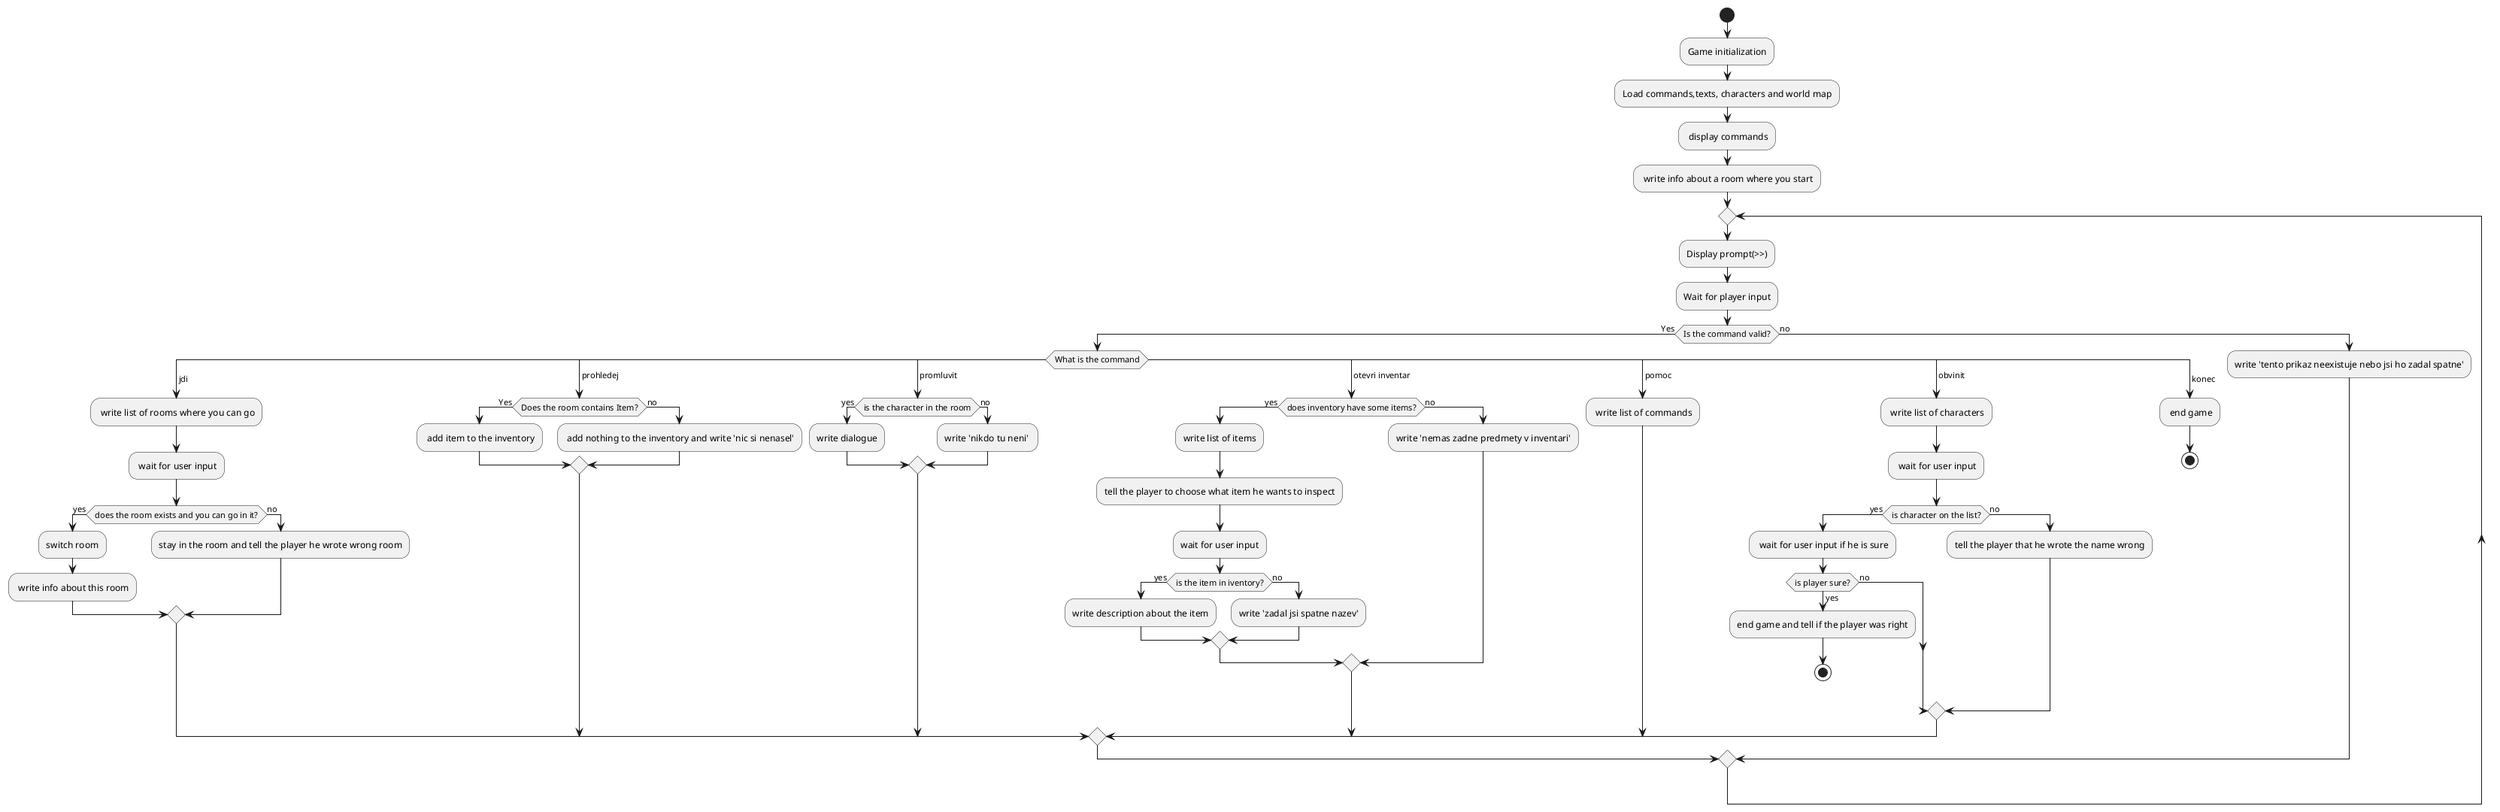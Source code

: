 @startuml
start
:Game initialization;
:Load commands,texts, characters and world map;
: display commands;
: write info about a room where you start;

repeat

  :Display prompt(>>);
  :Wait for player input;
   if (Is the command valid?) then (Yes)
   switch (What is the command)
               case ( jdi)
                   : write list of rooms where you can go;
                   : wait for user input;
                   if (does the room exists and you can go in it?) is (yes) then
                     :switch room;
                     : write info about this room;
                   else (no)
                     :stay in the room and tell the player he wrote wrong room;
                   endif
               case ( prohledej)
                    if (Does the room contains Item?) is (Yes) then
                       : add item to the inventory;
                    else (no)
                       : add nothing to the inventory and write 'nic si nenasel';
                    endif
               case ( promluvit)
                    if (is the character in the room) is (yes) then
                      :write dialogue;
                    else (no)
                      :write 'nikdo tu neni' ;
                    endif
               case ( otevri inventar)
                    if (does inventory have some items?) is (yes) then
                      :write list of items;
                      :tell the player to choose what item he wants to inspect;
                      :wait for user input;
                      if (is the item in iventory?) is (yes) then
                        :write description about the item;
                      else (no)
                        :write 'zadal jsi spatne nazev';
                      endif
                    else (no)
                      :write 'nemas zadne predmety v inventari';
                    endif
               case ( pomoc)
                    : write list of commands;
               case ( obvinit)
                    : write list of characters;
                    : wait for user input;
                    if (is character on the list?) is (yes) then
                      : wait for user input if he is sure;
                      if (is player sure?) is (yes) then
                        :end game and tell if the player was right;
                        stop
                      else (no)
                      endif
                    else (no)
                      :tell the player that he wrote the name wrong;
                    endif
               case ( konec)
                    : end game;
                      stop
               endswitch
   else (no)
       :write 'tento prikaz neexistuje nebo jsi ho zadal spatne';
   endif

   @enduml













